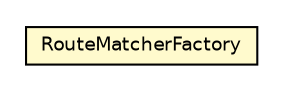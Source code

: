 #!/usr/local/bin/dot
#
# Class diagram 
# Generated by UMLGraph version R5_6-24-gf6e263 (http://www.umlgraph.org/)
#

digraph G {
	edge [fontname="Helvetica",fontsize=10,labelfontname="Helvetica",labelfontsize=10];
	node [fontname="Helvetica",fontsize=10,shape=plaintext];
	nodesep=0.25;
	ranksep=0.5;
	// sabina.route.RouteMatcherFactory
	c1001 [label=<<table title="sabina.route.RouteMatcherFactory" border="0" cellborder="1" cellspacing="0" cellpadding="2" port="p" bgcolor="lemonChiffon" href="./RouteMatcherFactory.html">
		<tr><td><table border="0" cellspacing="0" cellpadding="1">
<tr><td align="center" balign="center"> RouteMatcherFactory </td></tr>
		</table></td></tr>
		</table>>, URL="./RouteMatcherFactory.html", fontname="Helvetica", fontcolor="black", fontsize=9.0];
}

